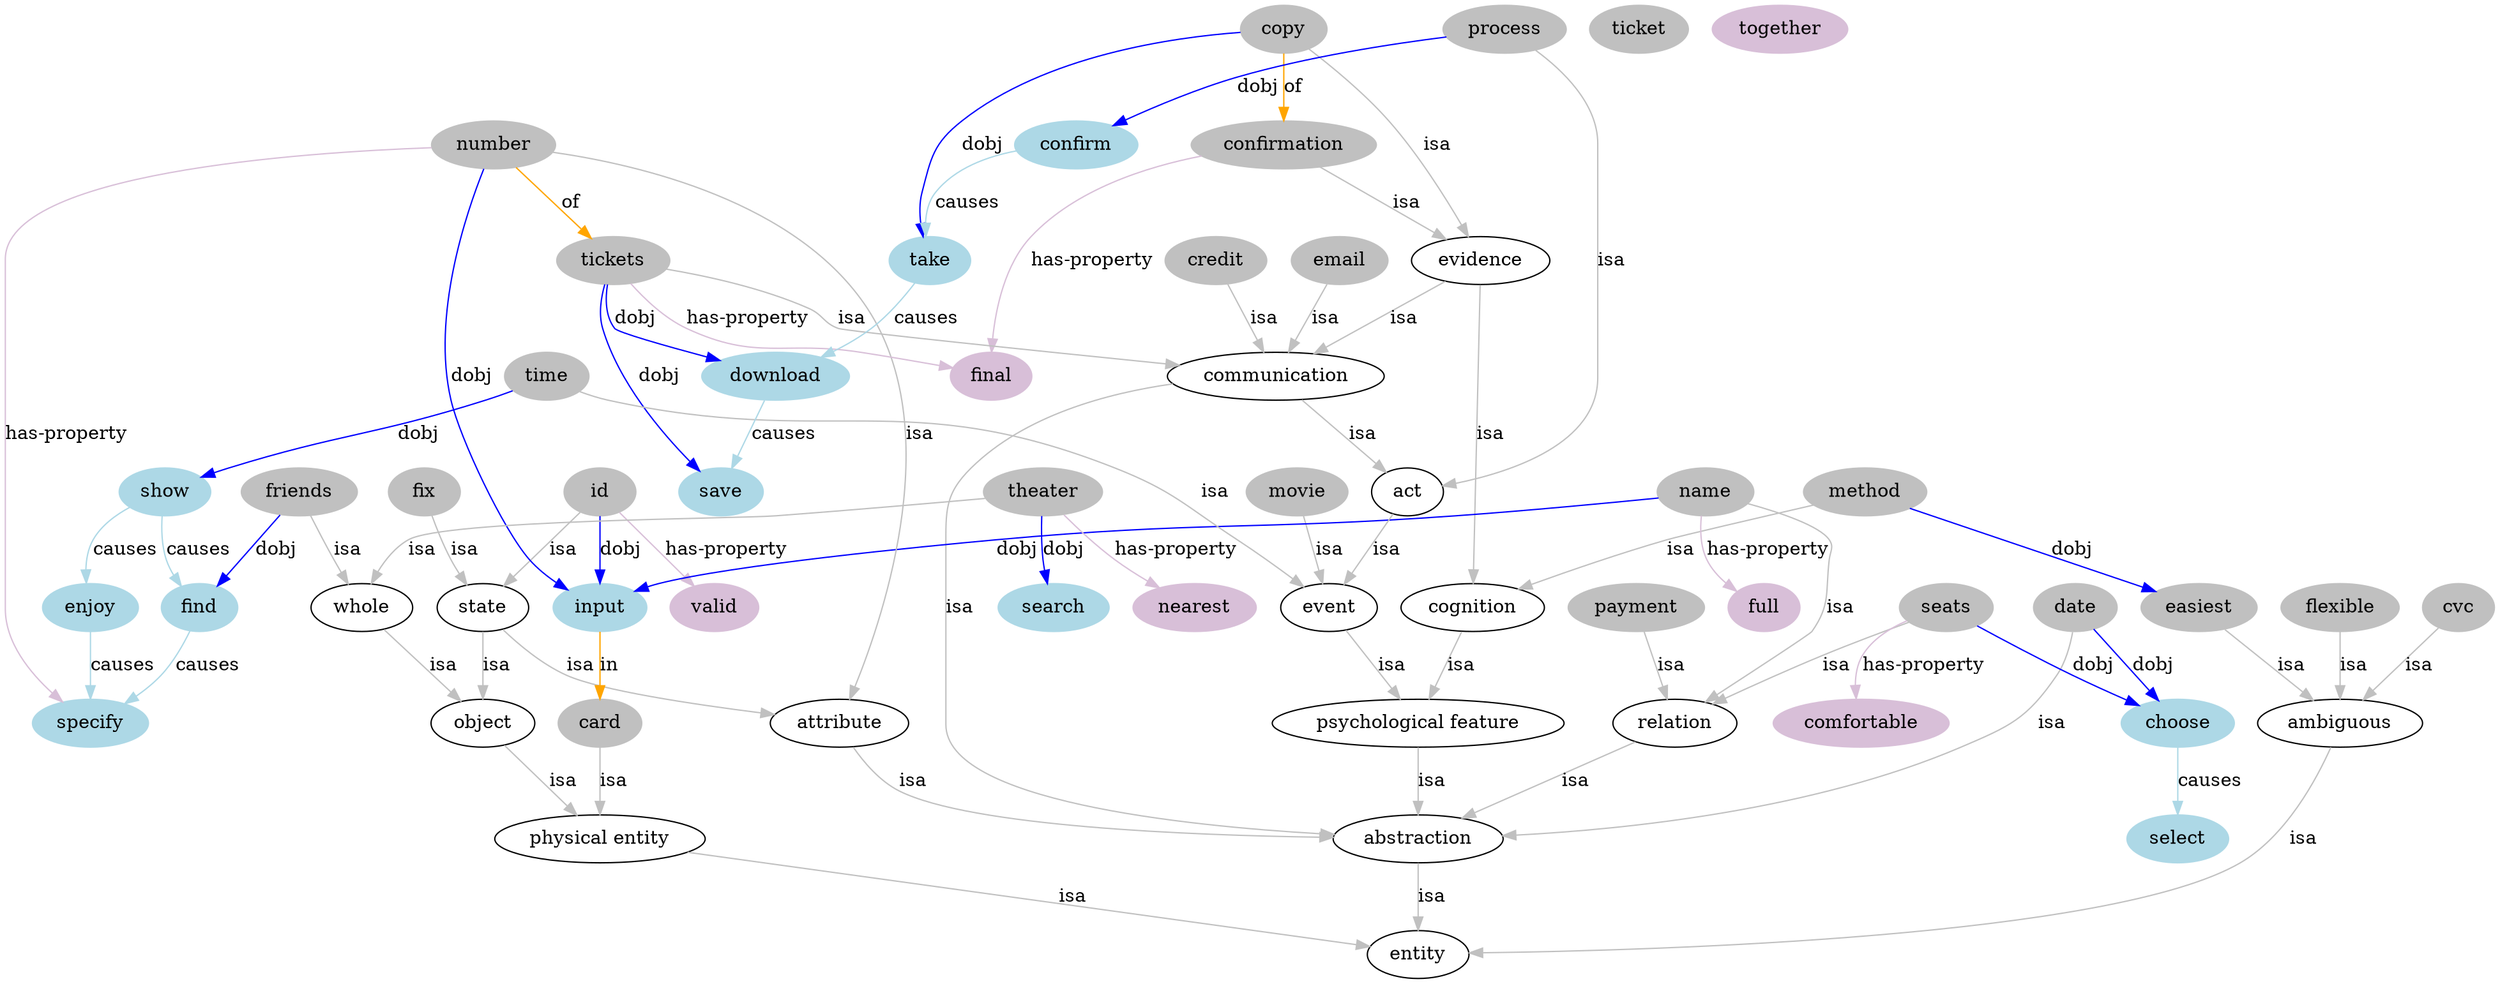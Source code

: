 digraph typehierarchy {
"card" -> "physical entity" [label = "isa"  color = "grey"]
"evidence" -> "cognition" [label = "isa"  color = "grey"]
"confirmation" -> "evidence" [label = "isa"  color = "grey"]
"evidence" -> "communication" [label = "isa"  color = "grey"]
"copy" -> "evidence" [label = "isa"  color = "grey"]
"credit" -> "communication" [label = "isa"  color = "grey"]
"date" -> "abstraction" [label = "isa"  color = "grey"]
"email" -> "communication" [label = "isa"  color = "grey"]
"fix" -> "state" [label = "isa"  color = "grey"]
"friends" -> "whole" [label = "isa"  color = "grey"]
"state" -> "object" [label = "isa"  color = "grey"]
"id" -> "state" [label = "isa"  color = "grey"]
"method" -> "cognition" [label = "isa"  color = "grey"]
"movie" -> "event" [label = "isa"  color = "grey"]
"name" -> "relation" [label = "isa"  color = "grey"]
"number" -> "attribute" [label = "isa"  color = "grey"]
"payment" -> "relation" [label = "isa"  color = "grey"]
"process" -> "act" [label = "isa"  color = "grey"]
"seats" -> "relation" [label = "isa"  color = "grey"]
"theater" -> "whole" [label = "isa"  color = "grey"]
"tickets" -> "communication" [label = "isa"  color = "grey"]
"time" -> "event" [label = "isa"  color = "grey"]
"flexible" -> "ambiguous" [label = "isa"  color = "grey"]
"easiest" -> "ambiguous" [label = "isa"  color = "grey"]
"cvc" -> "ambiguous" [label = "isa"  color = "grey"]
"relation" -> "abstraction" [label = "isa"  color = "grey"]
"whole" -> "object" [label = "isa"  color = "grey"]
"object" -> "physical entity" [label = "isa"  color = "grey"]
"state" -> "attribute" [label = "isa"  color = "grey"]
"attribute" -> "abstraction" [label = "isa"  color = "grey"]
"communication" -> "act" [label = "isa"  color = "grey"]
"act" -> "event" [label = "isa"  color = "grey"]
"event" -> "psychological feature" [label = "isa"  color = "grey"]
"communication" -> "abstraction" [label = "isa"  color = "grey"]
"cognition" -> "psychological feature" [label = "isa"  color = "grey"]
"psychological feature" -> "abstraction" [label = "isa"  color = "grey"]
"abstraction" -> "entity" [label = "isa"  color = "grey"]
"physical entity" -> "entity" [label = "isa"  color = "grey"]
"ambiguous" -> "entity" [label = "isa"  color = "grey"]
"choose" -> "select" [label = "causes"  color = "lightblue"]
"confirm" -> "take" [label = "causes"  color = "lightblue"]
"enjoy" -> "specify" [label = "causes"  color = "lightblue"]
"find" -> "specify" [label = "causes"  color = "lightblue"]
"show" -> "enjoy" [label = "causes"  color = "lightblue"]
"show" -> "find" [label = "causes"  color = "lightblue"]
"take" -> "download" [label = "causes"  color = "lightblue"]
"download" -> "save" [label = "causes"  color = "lightblue"]
"theater" -> "search" [label = "dobj"  color = "blue"]
"date" -> "choose" [label = "dobj"  color = "blue"]
"time" -> "show" [label = "dobj"  color = "blue"]
"friends" -> "find" [label = "dobj"  color = "blue"]
"seats" -> "choose" [label = "dobj"  color = "blue"]
"method" -> "easiest" [label = "dobj"  color = "blue"]
"number" -> "input" [label = "dobj"  color = "blue"]
"name" -> "input" [label = "dobj"  color = "blue"]
"id" -> "input" [label = "dobj"  color = "blue"]
"process" -> "confirm" [label = "dobj"  color = "blue"]
"copy" -> "take" [label = "dobj"  color = "blue"]
"tickets" -> "download" [label = "dobj"  color = "blue"]
"tickets" -> "save" [label = "dobj"  color = "blue"]
"number" -> "tickets" [label = "of"  color = "orange"]
"input" -> "card" [label = "in"  color = "orange"]
"copy" -> "confirmation" [label = "of"  color = "orange"]
"theater" -> "nearest" [label = "has-property"  color = "thistle"]
"number" -> "specify" [label = "has-property"  color = "thistle"]
"seats" -> "comfortable" [label = "has-property"  color = "thistle"]
"name" -> "full" [label = "has-property"  color = "thistle"]
"id" -> "valid" [label = "has-property"  color = "thistle"]
"confirmation" -> "final" [label = "has-property"  color = "thistle"]
"tickets" -> "final" [label = "has-property"  color = "thistle"]
"time"[color = "grey"  style = "filled"]
"tickets"[color = "grey"  style = "filled"]
"ticket"[color = "grey"  style = "filled"]
"theater"[color = "grey"  style = "filled"]
"seats"[color = "grey"  style = "filled"]
"process"[color = "grey"  style = "filled"]
"payment"[color = "grey"  style = "filled"]
"number"[color = "grey"  style = "filled"]
"name"[color = "grey"  style = "filled"]
"movie"[color = "grey"  style = "filled"]
"method"[color = "grey"  style = "filled"]
"id"[color = "grey"  style = "filled"]
"friends"[color = "grey"  style = "filled"]
"flexible"[color = "grey"  style = "filled"]
"fix"[color = "grey"  style = "filled"]
"email"[color = "grey"  style = "filled"]
"easiest"[color = "grey"  style = "filled"]
"date"[color = "grey"  style = "filled"]
"cvc"[color = "grey"  style = "filled"]
"credit"[color = "grey"  style = "filled"]
"copy"[color = "grey"  style = "filled"]
"confirmation"[color = "grey"  style = "filled"]
"card"[color = "grey"  style = "filled"]
"take"[color = "lightblue"  style = "filled"]
"specify"[color = "lightblue"  style = "filled"]
"show"[color = "lightblue"  style = "filled"]
"select"[color = "lightblue"  style = "filled"]
"search"[color = "lightblue"  style = "filled"]
"save"[color = "lightblue"  style = "filled"]
"input"[color = "lightblue"  style = "filled"]
"find"[color = "lightblue"  style = "filled"]
"enjoy"[color = "lightblue"  style = "filled"]
"download"[color = "lightblue"  style = "filled"]
"confirm"[color = "lightblue"  style = "filled"]
"choose"[color = "lightblue"  style = "filled"]
"valid"[color = "thistle"  style = "filled"]
"together"[color = "thistle"  style = "filled"]
"nearest"[color = "thistle"  style = "filled"]
"full"[color = "thistle"  style = "filled"]
"final"[color = "thistle"  style = "filled"]
"comfortable"[color = "thistle"  style = "filled"]
}